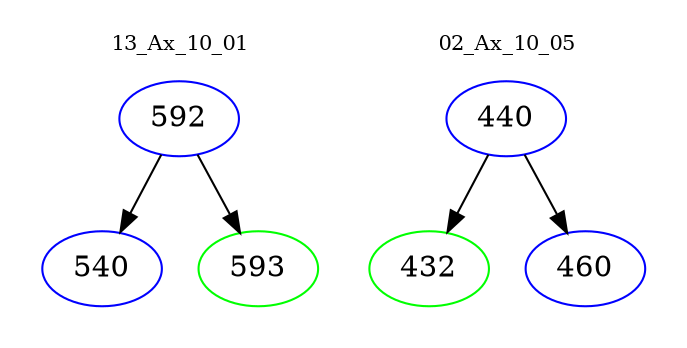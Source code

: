 digraph{
subgraph cluster_0 {
color = white
label = "13_Ax_10_01";
fontsize=10;
T0_592 [label="592", color="blue"]
T0_592 -> T0_540 [color="black"]
T0_540 [label="540", color="blue"]
T0_592 -> T0_593 [color="black"]
T0_593 [label="593", color="green"]
}
subgraph cluster_1 {
color = white
label = "02_Ax_10_05";
fontsize=10;
T1_440 [label="440", color="blue"]
T1_440 -> T1_432 [color="black"]
T1_432 [label="432", color="green"]
T1_440 -> T1_460 [color="black"]
T1_460 [label="460", color="blue"]
}
}
